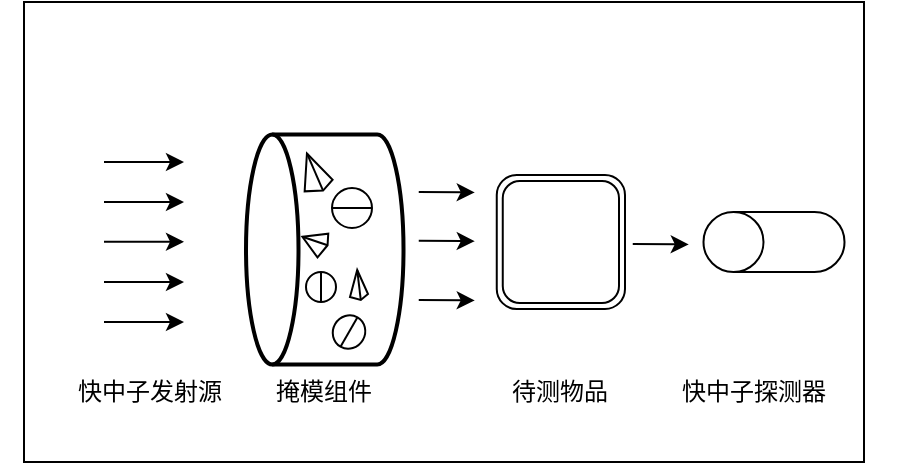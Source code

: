 <mxfile version="23.0.0" type="github">
  <diagram name="Page-1" id="-1JMlEwGhdC_pAs3ZivB">
    <mxGraphModel dx="-171" dy="358" grid="1" gridSize="10" guides="1" tooltips="1" connect="1" arrows="1" fold="1" page="1" pageScale="1" pageWidth="850" pageHeight="1100" math="0" shadow="0">
      <root>
        <mxCell id="0" />
        <mxCell id="1" parent="0" />
        <mxCell id="R6d2Y43406M28wxypKgB-4" value="" style="rounded=0;whiteSpace=wrap;fillColor=none;verticalAlign=top;horizontal=1;" parent="1" vertex="1">
          <mxGeometry x="890" y="820" width="420" height="230" as="geometry" />
        </mxCell>
        <mxCell id="R6d2Y43406M28wxypKgB-3" value="" style="strokeWidth=2;shape=mxgraph.flowchart.database;whiteSpace=wrap;rotation=-90;" parent="1" vertex="1">
          <mxGeometry x="982.88" y="904.38" width="115" height="78.75" as="geometry" />
        </mxCell>
        <mxCell id="R6d2Y43406M28wxypKgB-6" value="" style="endArrow=classic;rounded=0;exitX=0.028;exitY=0.3;exitDx=0;exitDy=0;exitPerimeter=0;" parent="1" edge="1">
          <mxGeometry width="50" height="50" relative="1" as="geometry">
            <mxPoint x="930" y="920" as="sourcePoint" />
            <mxPoint x="970" y="920" as="targetPoint" />
          </mxGeometry>
        </mxCell>
        <mxCell id="R6d2Y43406M28wxypKgB-7" value="" style="endArrow=classic;rounded=0;exitX=0.028;exitY=0.3;exitDx=0;exitDy=0;exitPerimeter=0;" parent="1" edge="1">
          <mxGeometry width="50" height="50" relative="1" as="geometry">
            <mxPoint x="930" y="939.9" as="sourcePoint" />
            <mxPoint x="970" y="939.9" as="targetPoint" />
          </mxGeometry>
        </mxCell>
        <mxCell id="R6d2Y43406M28wxypKgB-8" value="" style="endArrow=classic;rounded=0;exitX=0.028;exitY=0.3;exitDx=0;exitDy=0;exitPerimeter=0;" parent="1" edge="1">
          <mxGeometry width="50" height="50" relative="1" as="geometry">
            <mxPoint x="930" y="960" as="sourcePoint" />
            <mxPoint x="970" y="960" as="targetPoint" />
          </mxGeometry>
        </mxCell>
        <mxCell id="R6d2Y43406M28wxypKgB-9" value="" style="endArrow=classic;rounded=0;exitX=0.028;exitY=0.3;exitDx=0;exitDy=0;exitPerimeter=0;" parent="1" edge="1">
          <mxGeometry width="50" height="50" relative="1" as="geometry">
            <mxPoint x="930" y="980" as="sourcePoint" />
            <mxPoint x="970" y="980" as="targetPoint" />
          </mxGeometry>
        </mxCell>
        <mxCell id="R6d2Y43406M28wxypKgB-11" value="掩模组件" style="text;strokeColor=none;fillColor=none;align=center;verticalAlign=middle;whiteSpace=wrap;rounded=0;" parent="1" vertex="1">
          <mxGeometry x="965.38" y="1000" width="150" height="30" as="geometry" />
        </mxCell>
        <mxCell id="R6d2Y43406M28wxypKgB-14" value="" style="verticalLabelPosition=bottom;verticalAlign=top;shape=mxgraph.basic.pyramid;dx1=0.4;dx2=0.6;dy1=0.9;dy2=0.8;rotation=-15;" parent="1" vertex="1">
          <mxGeometry x="1028" y="895" width="15" height="20" as="geometry" />
        </mxCell>
        <mxCell id="R6d2Y43406M28wxypKgB-15" value="" style="verticalLabelPosition=bottom;verticalAlign=top;shape=mxgraph.basic.pyramid;dx1=0.4;dx2=0.6;dy1=0.9;dy2=0.8;rotation=-60;" parent="1" vertex="1">
          <mxGeometry x="1029" y="933" width="13" height="13" as="geometry" />
        </mxCell>
        <mxCell id="R6d2Y43406M28wxypKgB-16" value="" style="verticalLabelPosition=bottom;verticalAlign=top;shape=mxgraph.basic.pyramid;dx1=0.4;dx2=0.6;dy1=0.9;dy2=0.8;" parent="1" vertex="1">
          <mxGeometry x="1053" y="954" width="9" height="15" as="geometry" />
        </mxCell>
        <mxCell id="R6d2Y43406M28wxypKgB-17" value="" style="shape=lineEllipse;perimeter=ellipsePerimeter;whiteSpace=wrap;backgroundOutline=1;" parent="1" vertex="1">
          <mxGeometry x="1044" y="913" width="20" height="20" as="geometry" />
        </mxCell>
        <mxCell id="R6d2Y43406M28wxypKgB-18" value="" style="shape=lineEllipse;perimeter=ellipsePerimeter;whiteSpace=wrap;backgroundOutline=1;rotation=-60;" parent="1" vertex="1">
          <mxGeometry x="1044" y="977" width="17" height="16" as="geometry" />
        </mxCell>
        <mxCell id="R6d2Y43406M28wxypKgB-19" value="" style="shape=lineEllipse;perimeter=ellipsePerimeter;whiteSpace=wrap;backgroundOutline=1;direction=south;" parent="1" vertex="1">
          <mxGeometry x="1031" y="955" width="15" height="15" as="geometry" />
        </mxCell>
        <mxCell id="R6d2Y43406M28wxypKgB-23" value="快中子发射源" style="text;strokeColor=none;fillColor=none;align=center;verticalAlign=middle;whiteSpace=wrap;rounded=0;" parent="1" vertex="1">
          <mxGeometry x="878" y="1000" width="150" height="30" as="geometry" />
        </mxCell>
        <mxCell id="R6d2Y43406M28wxypKgB-24" value="" style="points=[[0.25,0,0],[0.5,0,0],[0.75,0,0],[1,0.25,0],[1,0.5,0],[1,0.75,0],[0.75,1,0],[0.5,1,0],[0.25,1,0],[0,0.75,0],[0,0.5,0],[0,0.25,0]];shape=mxgraph.bpmn.task;whiteSpace=wrap;rectStyle=rounded;size=10;container=1;expand=0;collapsible=0;taskMarker=abstract;bpmnShapeType=transaction;" parent="1" vertex="1">
          <mxGeometry x="1126.38" y="906.5" width="64.12" height="67" as="geometry" />
        </mxCell>
        <mxCell id="R6d2Y43406M28wxypKgB-25" value="待测物品" style="text;strokeColor=none;fillColor=none;align=center;verticalAlign=middle;whiteSpace=wrap;rounded=0;" parent="1" vertex="1">
          <mxGeometry x="1083.44" y="1000" width="150" height="30" as="geometry" />
        </mxCell>
        <mxCell id="R6d2Y43406M28wxypKgB-27" value="" style="endArrow=classic;rounded=0;exitX=0.028;exitY=0.3;exitDx=0;exitDy=0;exitPerimeter=0;" parent="1" edge="1">
          <mxGeometry width="50" height="50" relative="1" as="geometry">
            <mxPoint x="1087.38" y="939.4" as="sourcePoint" />
            <mxPoint x="1115.38" y="939.6" as="targetPoint" />
          </mxGeometry>
        </mxCell>
        <mxCell id="R6d2Y43406M28wxypKgB-28" value="" style="endArrow=classic;rounded=0;exitX=0.028;exitY=0.3;exitDx=0;exitDy=0;exitPerimeter=0;" parent="1" edge="1">
          <mxGeometry width="50" height="50" relative="1" as="geometry">
            <mxPoint x="1087.38" y="969" as="sourcePoint" />
            <mxPoint x="1115.38" y="969.2" as="targetPoint" />
          </mxGeometry>
        </mxCell>
        <mxCell id="R6d2Y43406M28wxypKgB-26" value="" style="endArrow=classic;rounded=0;exitX=0.028;exitY=0.3;exitDx=0;exitDy=0;exitPerimeter=0;" parent="1" edge="1">
          <mxGeometry width="50" height="50" relative="1" as="geometry">
            <mxPoint x="1087.38" y="915" as="sourcePoint" />
            <mxPoint x="1115.38" y="915.2" as="targetPoint" />
          </mxGeometry>
        </mxCell>
        <mxCell id="R6d2Y43406M28wxypKgB-29" value="" style="endArrow=classic;rounded=0;exitX=0.028;exitY=0.3;exitDx=0;exitDy=0;exitPerimeter=0;" parent="1" edge="1">
          <mxGeometry width="50" height="50" relative="1" as="geometry">
            <mxPoint x="930" y="900" as="sourcePoint" />
            <mxPoint x="970" y="900" as="targetPoint" />
          </mxGeometry>
        </mxCell>
        <mxCell id="R6d2Y43406M28wxypKgB-34" value="" style="shape=cylinder3;whiteSpace=wrap;boundedLbl=1;backgroundOutline=1;size=15;rotation=-90;" parent="1" vertex="1">
          <mxGeometry x="1250" y="904.75" width="30" height="70.5" as="geometry" />
        </mxCell>
        <mxCell id="R6d2Y43406M28wxypKgB-38" value="" style="endArrow=classic;rounded=0;exitX=0.028;exitY=0.3;exitDx=0;exitDy=0;exitPerimeter=0;" parent="1" edge="1">
          <mxGeometry width="50" height="50" relative="1" as="geometry">
            <mxPoint x="1194.38" y="941" as="sourcePoint" />
            <mxPoint x="1222.38" y="941.2" as="targetPoint" />
          </mxGeometry>
        </mxCell>
        <mxCell id="R6d2Y43406M28wxypKgB-39" value="快中子探测器" style="text;strokeColor=none;fillColor=none;align=center;verticalAlign=middle;whiteSpace=wrap;rounded=0;" parent="1" vertex="1">
          <mxGeometry x="1180" y="1000" width="150" height="30" as="geometry" />
        </mxCell>
      </root>
    </mxGraphModel>
  </diagram>
</mxfile>
